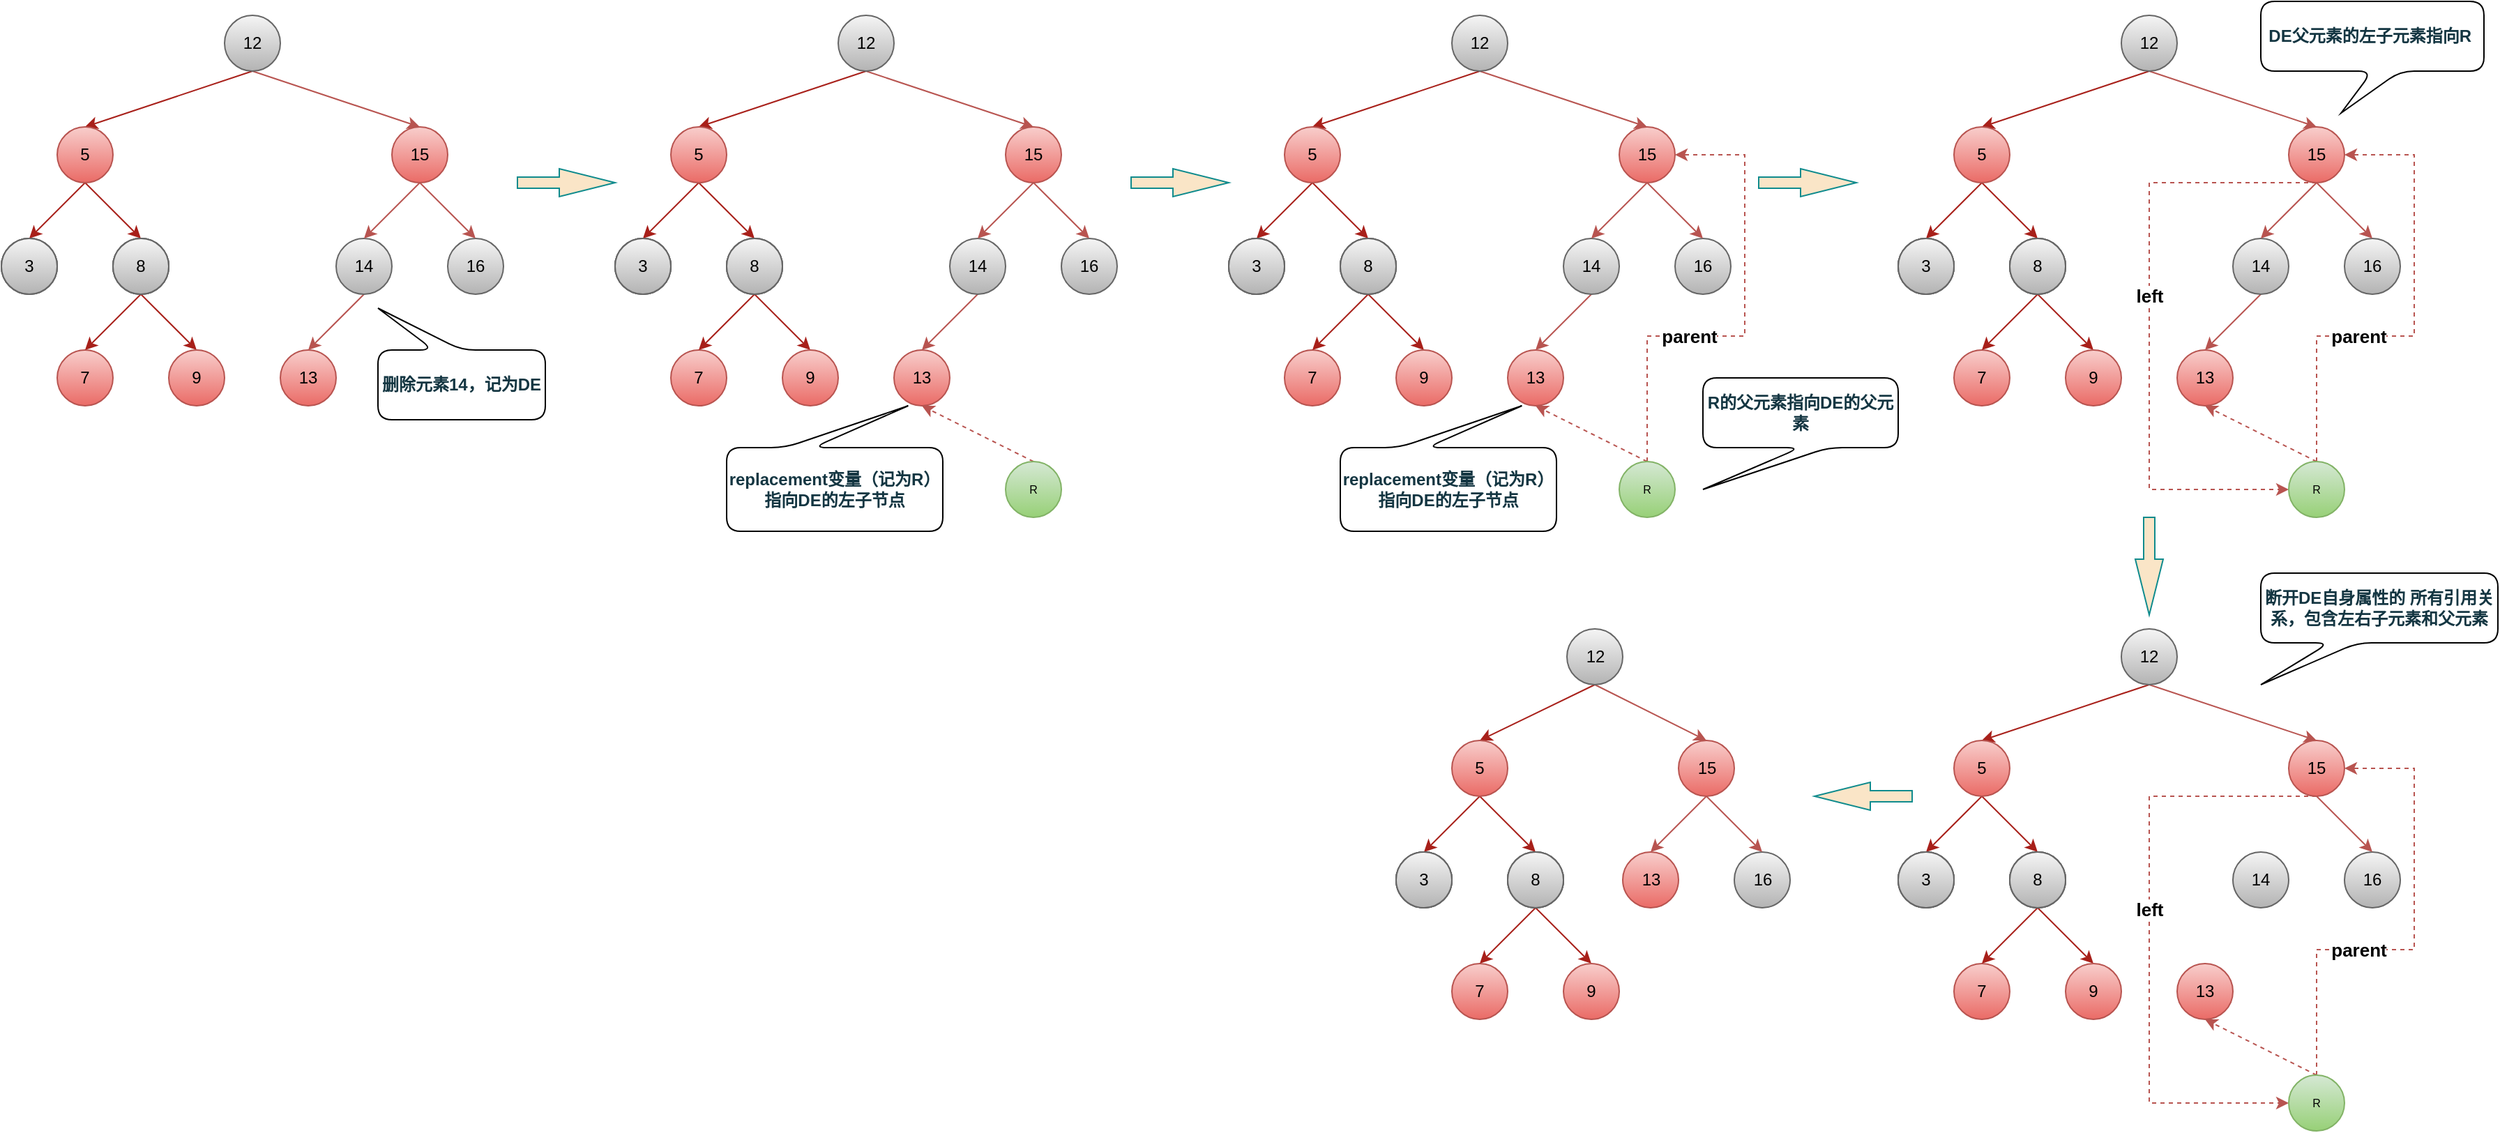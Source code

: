 <mxfile version="14.9.2" type="github">
  <diagram id="om7GCIjXOvIVFAaJFHCs" name="第 1 页">
    <mxGraphModel dx="409" dy="-937" grid="1" gridSize="10" guides="1" tooltips="1" connect="1" arrows="1" fold="1" page="0" pageScale="1" pageWidth="827" pageHeight="1169" math="0" shadow="0">
      <root>
        <mxCell id="0" />
        <mxCell id="1" parent="0" />
        <mxCell id="T1pnPK0idN3J2CBUCr8N-53" value="" style="html=1;shadow=0;dashed=0;align=center;verticalAlign=middle;shape=mxgraph.arrows2.arrow;dy=0.6;dx=40;notch=0;rounded=1;glass=0;sketch=0;fontColor=#143642;strokeColor=#0F8B8D;fillColor=#FAE5C7;" parent="1" vertex="1">
          <mxGeometry x="1450" y="1990" width="70" height="20" as="geometry" />
        </mxCell>
        <mxCell id="T1pnPK0idN3J2CBUCr8N-194" value="7" style="ellipse;whiteSpace=wrap;html=1;aspect=fixed;fillColor=#f8cecc;strokeColor=#b85450;gradientColor=#ea6b66;" parent="1" vertex="1">
          <mxGeometry x="1120" y="2120" width="40" height="40" as="geometry" />
        </mxCell>
        <mxCell id="T1pnPK0idN3J2CBUCr8N-195" value="3" style="ellipse;whiteSpace=wrap;html=1;aspect=fixed;fillColor=#f5f5f5;strokeColor=#666666;gradientColor=#b3b3b3;" parent="1" vertex="1">
          <mxGeometry x="1080" y="2040" width="40" height="40" as="geometry" />
        </mxCell>
        <mxCell id="T1pnPK0idN3J2CBUCr8N-196" value="8" style="ellipse;whiteSpace=wrap;html=1;aspect=fixed;fillColor=#f5f5f5;strokeColor=#666666;gradientColor=#b3b3b3;" parent="1" vertex="1">
          <mxGeometry x="1160" y="2040" width="40" height="40" as="geometry" />
        </mxCell>
        <mxCell id="T1pnPK0idN3J2CBUCr8N-197" style="edgeStyle=none;rounded=1;sketch=0;orthogonalLoop=1;jettySize=auto;html=1;exitX=0.5;exitY=1;exitDx=0;exitDy=0;entryX=0.5;entryY=0;entryDx=0;entryDy=0;fontColor=#143642;strokeColor=#A8201A;fillColor=#FAE5C7;" parent="1" target="T1pnPK0idN3J2CBUCr8N-195" edge="1">
          <mxGeometry x="1040" y="1880" as="geometry">
            <mxPoint x="1140" y="2000" as="sourcePoint" />
          </mxGeometry>
        </mxCell>
        <mxCell id="T1pnPK0idN3J2CBUCr8N-198" style="edgeStyle=none;rounded=1;sketch=0;orthogonalLoop=1;jettySize=auto;html=1;exitX=0.5;exitY=1;exitDx=0;exitDy=0;entryX=0.5;entryY=0;entryDx=0;entryDy=0;fontColor=#143642;strokeColor=#A8201A;fillColor=#FAE5C7;" parent="1" target="T1pnPK0idN3J2CBUCr8N-196" edge="1">
          <mxGeometry x="1040" y="1880" as="geometry">
            <mxPoint x="1140" y="2000" as="sourcePoint" />
          </mxGeometry>
        </mxCell>
        <mxCell id="T1pnPK0idN3J2CBUCr8N-199" style="rounded=1;sketch=0;orthogonalLoop=1;jettySize=auto;html=1;exitX=0.5;exitY=1;exitDx=0;exitDy=0;entryX=0.5;entryY=0;entryDx=0;entryDy=0;fontColor=#143642;strokeColor=#A8201A;fillColor=#FAE5C7;" parent="1" source="T1pnPK0idN3J2CBUCr8N-204" target="T1pnPK0idN3J2CBUCr8N-214" edge="1">
          <mxGeometry x="1200" y="1880" as="geometry">
            <mxPoint x="1380" y="1920" as="sourcePoint" />
            <mxPoint x="1180" y="1960" as="targetPoint" />
          </mxGeometry>
        </mxCell>
        <mxCell id="T1pnPK0idN3J2CBUCr8N-200" value="16" style="ellipse;whiteSpace=wrap;html=1;aspect=fixed;fillColor=#f5f5f5;strokeColor=#666666;gradientColor=#b3b3b3;" parent="1" vertex="1">
          <mxGeometry x="1400" y="2040" width="40" height="40" as="geometry" />
        </mxCell>
        <mxCell id="T1pnPK0idN3J2CBUCr8N-201" value="3" style="ellipse;whiteSpace=wrap;html=1;aspect=fixed;fillColor=#f5f5f5;strokeColor=#666666;gradientColor=#b3b3b3;" parent="1" vertex="1">
          <mxGeometry x="1080" y="2040" width="40" height="40" as="geometry" />
        </mxCell>
        <mxCell id="T1pnPK0idN3J2CBUCr8N-202" value="8" style="ellipse;whiteSpace=wrap;html=1;aspect=fixed;fillColor=#f5f5f5;strokeColor=#666666;gradientColor=#b3b3b3;" parent="1" vertex="1">
          <mxGeometry x="1160" y="2040" width="40" height="40" as="geometry" />
        </mxCell>
        <mxCell id="T1pnPK0idN3J2CBUCr8N-203" style="edgeStyle=none;rounded=0;orthogonalLoop=1;jettySize=auto;html=1;exitX=0.5;exitY=1;exitDx=0;exitDy=0;entryX=0.5;entryY=0;entryDx=0;entryDy=0;gradientColor=#ea6b66;fillColor=#f8cecc;strokeColor=#b85450;" parent="1" source="T1pnPK0idN3J2CBUCr8N-204" target="T1pnPK0idN3J2CBUCr8N-213" edge="1">
          <mxGeometry relative="1" as="geometry" />
        </mxCell>
        <mxCell id="T1pnPK0idN3J2CBUCr8N-204" value="12" style="ellipse;whiteSpace=wrap;html=1;aspect=fixed;fillColor=#f5f5f5;strokeColor=#666666;gradientColor=#b3b3b3;" parent="1" vertex="1">
          <mxGeometry x="1240" y="1880" width="40" height="40" as="geometry" />
        </mxCell>
        <mxCell id="T1pnPK0idN3J2CBUCr8N-205" value="3" style="ellipse;whiteSpace=wrap;html=1;aspect=fixed;fillColor=#f5f5f5;strokeColor=#666666;gradientColor=#b3b3b3;" parent="1" vertex="1">
          <mxGeometry x="1080" y="2040" width="40" height="40" as="geometry" />
        </mxCell>
        <mxCell id="T1pnPK0idN3J2CBUCr8N-206" style="edgeStyle=none;rounded=0;orthogonalLoop=1;jettySize=auto;html=1;exitX=0.5;exitY=1;exitDx=0;exitDy=0;entryX=0.5;entryY=0;entryDx=0;entryDy=0;strokeColor=#A8201A;" parent="1" source="T1pnPK0idN3J2CBUCr8N-208" target="T1pnPK0idN3J2CBUCr8N-194" edge="1">
          <mxGeometry relative="1" as="geometry" />
        </mxCell>
        <mxCell id="T1pnPK0idN3J2CBUCr8N-207" style="edgeStyle=none;rounded=0;orthogonalLoop=1;jettySize=auto;html=1;exitX=0.5;exitY=1;exitDx=0;exitDy=0;entryX=0.5;entryY=0;entryDx=0;entryDy=0;strokeColor=#A8201A;" parent="1" source="T1pnPK0idN3J2CBUCr8N-208" target="T1pnPK0idN3J2CBUCr8N-209" edge="1">
          <mxGeometry relative="1" as="geometry" />
        </mxCell>
        <mxCell id="T1pnPK0idN3J2CBUCr8N-208" value="8" style="ellipse;whiteSpace=wrap;html=1;aspect=fixed;fillColor=#f5f5f5;strokeColor=#666666;gradientColor=#b3b3b3;" parent="1" vertex="1">
          <mxGeometry x="1160" y="2040" width="40" height="40" as="geometry" />
        </mxCell>
        <mxCell id="T1pnPK0idN3J2CBUCr8N-209" value="9" style="ellipse;whiteSpace=wrap;html=1;aspect=fixed;fillColor=#f8cecc;strokeColor=#b85450;gradientColor=#ea6b66;" parent="1" vertex="1">
          <mxGeometry x="1200" y="2120" width="40" height="40" as="geometry" />
        </mxCell>
        <mxCell id="WfEpro9q8Xd2pJnQMilD-3" style="rounded=0;orthogonalLoop=1;jettySize=auto;html=1;exitX=0.5;exitY=1;exitDx=0;exitDy=0;entryX=0.5;entryY=0;entryDx=0;entryDy=0;gradientColor=#ea6b66;fillColor=#f8cecc;strokeColor=#b85450;" edge="1" parent="1" source="T1pnPK0idN3J2CBUCr8N-210" target="WfEpro9q8Xd2pJnQMilD-1">
          <mxGeometry relative="1" as="geometry" />
        </mxCell>
        <mxCell id="T1pnPK0idN3J2CBUCr8N-210" value="14" style="ellipse;whiteSpace=wrap;html=1;aspect=fixed;fillColor=#f5f5f5;strokeColor=#666666;gradientColor=#b3b3b3;" parent="1" vertex="1">
          <mxGeometry x="1320" y="2040" width="40" height="40" as="geometry" />
        </mxCell>
        <mxCell id="T1pnPK0idN3J2CBUCr8N-211" style="edgeStyle=none;rounded=0;orthogonalLoop=1;jettySize=auto;html=1;exitX=0.5;exitY=1;exitDx=0;exitDy=0;entryX=0.5;entryY=0;entryDx=0;entryDy=0;gradientColor=#ea6b66;fillColor=#f8cecc;strokeColor=#b85450;" parent="1" source="T1pnPK0idN3J2CBUCr8N-213" target="T1pnPK0idN3J2CBUCr8N-200" edge="1">
          <mxGeometry relative="1" as="geometry" />
        </mxCell>
        <mxCell id="T1pnPK0idN3J2CBUCr8N-212" style="rounded=0;orthogonalLoop=1;jettySize=auto;html=1;exitX=0.5;exitY=1;exitDx=0;exitDy=0;fontSize=13;entryX=0.5;entryY=0;entryDx=0;entryDy=0;gradientColor=#ea6b66;fillColor=#f8cecc;strokeColor=#b85450;" parent="1" source="T1pnPK0idN3J2CBUCr8N-213" target="T1pnPK0idN3J2CBUCr8N-210" edge="1">
          <mxGeometry relative="1" as="geometry" />
        </mxCell>
        <mxCell id="T1pnPK0idN3J2CBUCr8N-213" value="15" style="ellipse;whiteSpace=wrap;html=1;aspect=fixed;fillColor=#f8cecc;strokeColor=#b85450;gradientColor=#ea6b66;" parent="1" vertex="1">
          <mxGeometry x="1360" y="1960" width="40" height="40" as="geometry" />
        </mxCell>
        <mxCell id="T1pnPK0idN3J2CBUCr8N-214" value="5" style="ellipse;whiteSpace=wrap;html=1;aspect=fixed;fillColor=#f8cecc;strokeColor=#b85450;gradientColor=#ea6b66;" parent="1" vertex="1">
          <mxGeometry x="1120" y="1960" width="40" height="40" as="geometry" />
        </mxCell>
        <mxCell id="T1pnPK0idN3J2CBUCr8N-215" value="3" style="ellipse;whiteSpace=wrap;html=1;aspect=fixed;fillColor=#f5f5f5;strokeColor=#666666;gradientColor=#b3b3b3;" parent="1" vertex="1">
          <mxGeometry x="1080" y="2040" width="40" height="40" as="geometry" />
        </mxCell>
        <mxCell id="T1pnPK0idN3J2CBUCr8N-216" value="8" style="ellipse;whiteSpace=wrap;html=1;aspect=fixed;fillColor=#f5f5f5;strokeColor=#666666;gradientColor=#b3b3b3;" parent="1" vertex="1">
          <mxGeometry x="1160" y="2040" width="40" height="40" as="geometry" />
        </mxCell>
        <mxCell id="WfEpro9q8Xd2pJnQMilD-1" value="13" style="ellipse;whiteSpace=wrap;html=1;aspect=fixed;fillColor=#f8cecc;strokeColor=#b85450;gradientColor=#ea6b66;" vertex="1" parent="1">
          <mxGeometry x="1280" y="2120" width="40" height="40" as="geometry" />
        </mxCell>
        <mxCell id="WfEpro9q8Xd2pJnQMilD-4" value="&lt;font color=&quot;#143642&quot;&gt;&lt;b&gt;删除元素14，记为DE&lt;/b&gt;&lt;/font&gt;" style="shape=callout;whiteSpace=wrap;html=1;perimeter=calloutPerimeter;rounded=1;position2=1;direction=west;" vertex="1" parent="1">
          <mxGeometry x="1350" y="2090" width="120" height="80" as="geometry" />
        </mxCell>
        <mxCell id="WfEpro9q8Xd2pJnQMilD-5" value="" style="html=1;shadow=0;dashed=0;align=center;verticalAlign=middle;shape=mxgraph.arrows2.arrow;dy=0.6;dx=40;notch=0;rounded=1;glass=0;sketch=0;fontColor=#143642;strokeColor=#0F8B8D;fillColor=#FAE5C7;" vertex="1" parent="1">
          <mxGeometry x="1890" y="1990" width="70" height="20" as="geometry" />
        </mxCell>
        <mxCell id="WfEpro9q8Xd2pJnQMilD-6" value="7" style="ellipse;whiteSpace=wrap;html=1;aspect=fixed;fillColor=#f8cecc;strokeColor=#b85450;gradientColor=#ea6b66;" vertex="1" parent="1">
          <mxGeometry x="1560" y="2120" width="40" height="40" as="geometry" />
        </mxCell>
        <mxCell id="WfEpro9q8Xd2pJnQMilD-7" value="3" style="ellipse;whiteSpace=wrap;html=1;aspect=fixed;fillColor=#f5f5f5;strokeColor=#666666;gradientColor=#b3b3b3;" vertex="1" parent="1">
          <mxGeometry x="1520" y="2040" width="40" height="40" as="geometry" />
        </mxCell>
        <mxCell id="WfEpro9q8Xd2pJnQMilD-8" value="8" style="ellipse;whiteSpace=wrap;html=1;aspect=fixed;fillColor=#f5f5f5;strokeColor=#666666;gradientColor=#b3b3b3;" vertex="1" parent="1">
          <mxGeometry x="1600" y="2040" width="40" height="40" as="geometry" />
        </mxCell>
        <mxCell id="WfEpro9q8Xd2pJnQMilD-9" style="edgeStyle=none;rounded=1;sketch=0;orthogonalLoop=1;jettySize=auto;html=1;exitX=0.5;exitY=1;exitDx=0;exitDy=0;entryX=0.5;entryY=0;entryDx=0;entryDy=0;fontColor=#143642;strokeColor=#A8201A;fillColor=#FAE5C7;" edge="1" parent="1" target="WfEpro9q8Xd2pJnQMilD-7">
          <mxGeometry x="1480" y="1880" as="geometry">
            <mxPoint x="1580" y="2000" as="sourcePoint" />
          </mxGeometry>
        </mxCell>
        <mxCell id="WfEpro9q8Xd2pJnQMilD-10" style="edgeStyle=none;rounded=1;sketch=0;orthogonalLoop=1;jettySize=auto;html=1;exitX=0.5;exitY=1;exitDx=0;exitDy=0;entryX=0.5;entryY=0;entryDx=0;entryDy=0;fontColor=#143642;strokeColor=#A8201A;fillColor=#FAE5C7;" edge="1" parent="1" target="WfEpro9q8Xd2pJnQMilD-8">
          <mxGeometry x="1480" y="1880" as="geometry">
            <mxPoint x="1580" y="2000" as="sourcePoint" />
          </mxGeometry>
        </mxCell>
        <mxCell id="WfEpro9q8Xd2pJnQMilD-11" style="rounded=1;sketch=0;orthogonalLoop=1;jettySize=auto;html=1;exitX=0.5;exitY=1;exitDx=0;exitDy=0;entryX=0.5;entryY=0;entryDx=0;entryDy=0;fontColor=#143642;strokeColor=#A8201A;fillColor=#FAE5C7;" edge="1" parent="1" source="WfEpro9q8Xd2pJnQMilD-16" target="WfEpro9q8Xd2pJnQMilD-27">
          <mxGeometry x="1640" y="1880" as="geometry">
            <mxPoint x="1820" y="1920" as="sourcePoint" />
            <mxPoint x="1620" y="1960" as="targetPoint" />
          </mxGeometry>
        </mxCell>
        <mxCell id="WfEpro9q8Xd2pJnQMilD-12" value="16" style="ellipse;whiteSpace=wrap;html=1;aspect=fixed;fillColor=#f5f5f5;strokeColor=#666666;gradientColor=#b3b3b3;" vertex="1" parent="1">
          <mxGeometry x="1840" y="2040" width="40" height="40" as="geometry" />
        </mxCell>
        <mxCell id="WfEpro9q8Xd2pJnQMilD-13" value="3" style="ellipse;whiteSpace=wrap;html=1;aspect=fixed;fillColor=#f5f5f5;strokeColor=#666666;gradientColor=#b3b3b3;" vertex="1" parent="1">
          <mxGeometry x="1520" y="2040" width="40" height="40" as="geometry" />
        </mxCell>
        <mxCell id="WfEpro9q8Xd2pJnQMilD-14" value="8" style="ellipse;whiteSpace=wrap;html=1;aspect=fixed;fillColor=#f5f5f5;strokeColor=#666666;gradientColor=#b3b3b3;" vertex="1" parent="1">
          <mxGeometry x="1600" y="2040" width="40" height="40" as="geometry" />
        </mxCell>
        <mxCell id="WfEpro9q8Xd2pJnQMilD-15" style="edgeStyle=none;rounded=0;orthogonalLoop=1;jettySize=auto;html=1;exitX=0.5;exitY=1;exitDx=0;exitDy=0;entryX=0.5;entryY=0;entryDx=0;entryDy=0;gradientColor=#ea6b66;fillColor=#f8cecc;strokeColor=#b85450;" edge="1" parent="1" source="WfEpro9q8Xd2pJnQMilD-16" target="WfEpro9q8Xd2pJnQMilD-26">
          <mxGeometry relative="1" as="geometry" />
        </mxCell>
        <mxCell id="WfEpro9q8Xd2pJnQMilD-16" value="12" style="ellipse;whiteSpace=wrap;html=1;aspect=fixed;fillColor=#f5f5f5;strokeColor=#666666;gradientColor=#b3b3b3;" vertex="1" parent="1">
          <mxGeometry x="1680" y="1880" width="40" height="40" as="geometry" />
        </mxCell>
        <mxCell id="WfEpro9q8Xd2pJnQMilD-17" value="3" style="ellipse;whiteSpace=wrap;html=1;aspect=fixed;fillColor=#f5f5f5;strokeColor=#666666;gradientColor=#b3b3b3;" vertex="1" parent="1">
          <mxGeometry x="1520" y="2040" width="40" height="40" as="geometry" />
        </mxCell>
        <mxCell id="WfEpro9q8Xd2pJnQMilD-18" style="edgeStyle=none;rounded=0;orthogonalLoop=1;jettySize=auto;html=1;exitX=0.5;exitY=1;exitDx=0;exitDy=0;entryX=0.5;entryY=0;entryDx=0;entryDy=0;strokeColor=#A8201A;" edge="1" parent="1" source="WfEpro9q8Xd2pJnQMilD-20" target="WfEpro9q8Xd2pJnQMilD-6">
          <mxGeometry relative="1" as="geometry" />
        </mxCell>
        <mxCell id="WfEpro9q8Xd2pJnQMilD-19" style="edgeStyle=none;rounded=0;orthogonalLoop=1;jettySize=auto;html=1;exitX=0.5;exitY=1;exitDx=0;exitDy=0;entryX=0.5;entryY=0;entryDx=0;entryDy=0;strokeColor=#A8201A;" edge="1" parent="1" source="WfEpro9q8Xd2pJnQMilD-20" target="WfEpro9q8Xd2pJnQMilD-21">
          <mxGeometry relative="1" as="geometry" />
        </mxCell>
        <mxCell id="WfEpro9q8Xd2pJnQMilD-20" value="8" style="ellipse;whiteSpace=wrap;html=1;aspect=fixed;fillColor=#f5f5f5;strokeColor=#666666;gradientColor=#b3b3b3;" vertex="1" parent="1">
          <mxGeometry x="1600" y="2040" width="40" height="40" as="geometry" />
        </mxCell>
        <mxCell id="WfEpro9q8Xd2pJnQMilD-21" value="9" style="ellipse;whiteSpace=wrap;html=1;aspect=fixed;fillColor=#f8cecc;strokeColor=#b85450;gradientColor=#ea6b66;" vertex="1" parent="1">
          <mxGeometry x="1640" y="2120" width="40" height="40" as="geometry" />
        </mxCell>
        <mxCell id="WfEpro9q8Xd2pJnQMilD-22" style="rounded=0;orthogonalLoop=1;jettySize=auto;html=1;exitX=0.5;exitY=1;exitDx=0;exitDy=0;entryX=0.5;entryY=0;entryDx=0;entryDy=0;gradientColor=#ea6b66;fillColor=#f8cecc;strokeColor=#b85450;" edge="1" parent="1" source="WfEpro9q8Xd2pJnQMilD-23" target="WfEpro9q8Xd2pJnQMilD-30">
          <mxGeometry relative="1" as="geometry" />
        </mxCell>
        <mxCell id="WfEpro9q8Xd2pJnQMilD-23" value="14" style="ellipse;whiteSpace=wrap;html=1;aspect=fixed;fillColor=#f5f5f5;strokeColor=#666666;gradientColor=#b3b3b3;" vertex="1" parent="1">
          <mxGeometry x="1760" y="2040" width="40" height="40" as="geometry" />
        </mxCell>
        <mxCell id="WfEpro9q8Xd2pJnQMilD-24" style="edgeStyle=none;rounded=0;orthogonalLoop=1;jettySize=auto;html=1;exitX=0.5;exitY=1;exitDx=0;exitDy=0;entryX=0.5;entryY=0;entryDx=0;entryDy=0;gradientColor=#ea6b66;fillColor=#f8cecc;strokeColor=#b85450;" edge="1" parent="1" source="WfEpro9q8Xd2pJnQMilD-26" target="WfEpro9q8Xd2pJnQMilD-12">
          <mxGeometry relative="1" as="geometry" />
        </mxCell>
        <mxCell id="WfEpro9q8Xd2pJnQMilD-25" style="rounded=0;orthogonalLoop=1;jettySize=auto;html=1;exitX=0.5;exitY=1;exitDx=0;exitDy=0;fontSize=13;entryX=0.5;entryY=0;entryDx=0;entryDy=0;gradientColor=#ea6b66;fillColor=#f8cecc;strokeColor=#b85450;" edge="1" parent="1" source="WfEpro9q8Xd2pJnQMilD-26" target="WfEpro9q8Xd2pJnQMilD-23">
          <mxGeometry relative="1" as="geometry" />
        </mxCell>
        <mxCell id="WfEpro9q8Xd2pJnQMilD-26" value="15" style="ellipse;whiteSpace=wrap;html=1;aspect=fixed;fillColor=#f8cecc;strokeColor=#b85450;gradientColor=#ea6b66;" vertex="1" parent="1">
          <mxGeometry x="1800" y="1960" width="40" height="40" as="geometry" />
        </mxCell>
        <mxCell id="WfEpro9q8Xd2pJnQMilD-27" value="5" style="ellipse;whiteSpace=wrap;html=1;aspect=fixed;fillColor=#f8cecc;strokeColor=#b85450;gradientColor=#ea6b66;" vertex="1" parent="1">
          <mxGeometry x="1560" y="1960" width="40" height="40" as="geometry" />
        </mxCell>
        <mxCell id="WfEpro9q8Xd2pJnQMilD-28" value="3" style="ellipse;whiteSpace=wrap;html=1;aspect=fixed;fillColor=#f5f5f5;strokeColor=#666666;gradientColor=#b3b3b3;" vertex="1" parent="1">
          <mxGeometry x="1520" y="2040" width="40" height="40" as="geometry" />
        </mxCell>
        <mxCell id="WfEpro9q8Xd2pJnQMilD-29" value="8" style="ellipse;whiteSpace=wrap;html=1;aspect=fixed;fillColor=#f5f5f5;strokeColor=#666666;gradientColor=#b3b3b3;" vertex="1" parent="1">
          <mxGeometry x="1600" y="2040" width="40" height="40" as="geometry" />
        </mxCell>
        <mxCell id="WfEpro9q8Xd2pJnQMilD-30" value="13" style="ellipse;whiteSpace=wrap;html=1;aspect=fixed;fillColor=#f8cecc;strokeColor=#b85450;gradientColor=#ea6b66;" vertex="1" parent="1">
          <mxGeometry x="1720" y="2120" width="40" height="40" as="geometry" />
        </mxCell>
        <mxCell id="WfEpro9q8Xd2pJnQMilD-32" value="&lt;font color=&quot;#143642&quot;&gt;&lt;b&gt;replacement变量（记为R）指向DE的左子节点&lt;/b&gt;&lt;/font&gt;" style="shape=callout;whiteSpace=wrap;html=1;perimeter=calloutPerimeter;rounded=1;position2=0.16;direction=west;size=30;position=0.6;" vertex="1" parent="1">
          <mxGeometry x="1600" y="2160" width="155" height="90" as="geometry" />
        </mxCell>
        <mxCell id="WfEpro9q8Xd2pJnQMilD-35" style="edgeStyle=none;rounded=0;orthogonalLoop=1;jettySize=auto;html=1;exitX=0.5;exitY=0;exitDx=0;exitDy=0;entryX=0.5;entryY=1;entryDx=0;entryDy=0;gradientColor=#ea6b66;fillColor=#f8cecc;strokeColor=#b85450;dashed=1;" edge="1" parent="1" source="WfEpro9q8Xd2pJnQMilD-33" target="WfEpro9q8Xd2pJnQMilD-30">
          <mxGeometry relative="1" as="geometry" />
        </mxCell>
        <mxCell id="WfEpro9q8Xd2pJnQMilD-33" value="R" style="ellipse;whiteSpace=wrap;html=1;aspect=fixed;fillColor=#d5e8d4;strokeColor=#82b366;fontSize=8;gradientColor=#97d077;" vertex="1" parent="1">
          <mxGeometry x="1800" y="2200" width="40" height="40" as="geometry" />
        </mxCell>
        <mxCell id="WfEpro9q8Xd2pJnQMilD-36" value="" style="html=1;shadow=0;dashed=0;align=center;verticalAlign=middle;shape=mxgraph.arrows2.arrow;dy=0.6;dx=40;notch=0;rounded=1;glass=0;sketch=0;fontColor=#143642;strokeColor=#0F8B8D;fillColor=#FAE5C7;" vertex="1" parent="1">
          <mxGeometry x="2340" y="1990" width="70" height="20" as="geometry" />
        </mxCell>
        <mxCell id="WfEpro9q8Xd2pJnQMilD-37" value="7" style="ellipse;whiteSpace=wrap;html=1;aspect=fixed;fillColor=#f8cecc;strokeColor=#b85450;gradientColor=#ea6b66;" vertex="1" parent="1">
          <mxGeometry x="2000" y="2120" width="40" height="40" as="geometry" />
        </mxCell>
        <mxCell id="WfEpro9q8Xd2pJnQMilD-38" value="3" style="ellipse;whiteSpace=wrap;html=1;aspect=fixed;fillColor=#f5f5f5;strokeColor=#666666;gradientColor=#b3b3b3;" vertex="1" parent="1">
          <mxGeometry x="1960" y="2040" width="40" height="40" as="geometry" />
        </mxCell>
        <mxCell id="WfEpro9q8Xd2pJnQMilD-39" value="8" style="ellipse;whiteSpace=wrap;html=1;aspect=fixed;fillColor=#f5f5f5;strokeColor=#666666;gradientColor=#b3b3b3;" vertex="1" parent="1">
          <mxGeometry x="2040" y="2040" width="40" height="40" as="geometry" />
        </mxCell>
        <mxCell id="WfEpro9q8Xd2pJnQMilD-40" style="edgeStyle=none;rounded=1;sketch=0;orthogonalLoop=1;jettySize=auto;html=1;exitX=0.5;exitY=1;exitDx=0;exitDy=0;entryX=0.5;entryY=0;entryDx=0;entryDy=0;fontColor=#143642;strokeColor=#A8201A;fillColor=#FAE5C7;" edge="1" parent="1" target="WfEpro9q8Xd2pJnQMilD-38">
          <mxGeometry x="1920" y="1880" as="geometry">
            <mxPoint x="2020" y="2000" as="sourcePoint" />
          </mxGeometry>
        </mxCell>
        <mxCell id="WfEpro9q8Xd2pJnQMilD-41" style="edgeStyle=none;rounded=1;sketch=0;orthogonalLoop=1;jettySize=auto;html=1;exitX=0.5;exitY=1;exitDx=0;exitDy=0;entryX=0.5;entryY=0;entryDx=0;entryDy=0;fontColor=#143642;strokeColor=#A8201A;fillColor=#FAE5C7;" edge="1" parent="1" target="WfEpro9q8Xd2pJnQMilD-39">
          <mxGeometry x="1920" y="1880" as="geometry">
            <mxPoint x="2020" y="2000" as="sourcePoint" />
          </mxGeometry>
        </mxCell>
        <mxCell id="WfEpro9q8Xd2pJnQMilD-42" style="rounded=1;sketch=0;orthogonalLoop=1;jettySize=auto;html=1;exitX=0.5;exitY=1;exitDx=0;exitDy=0;entryX=0.5;entryY=0;entryDx=0;entryDy=0;fontColor=#143642;strokeColor=#A8201A;fillColor=#FAE5C7;" edge="1" parent="1" source="WfEpro9q8Xd2pJnQMilD-47" target="WfEpro9q8Xd2pJnQMilD-58">
          <mxGeometry x="2080" y="1880" as="geometry">
            <mxPoint x="2260" y="1920" as="sourcePoint" />
            <mxPoint x="2060" y="1960" as="targetPoint" />
          </mxGeometry>
        </mxCell>
        <mxCell id="WfEpro9q8Xd2pJnQMilD-43" value="16" style="ellipse;whiteSpace=wrap;html=1;aspect=fixed;fillColor=#f5f5f5;strokeColor=#666666;gradientColor=#b3b3b3;" vertex="1" parent="1">
          <mxGeometry x="2280" y="2040" width="40" height="40" as="geometry" />
        </mxCell>
        <mxCell id="WfEpro9q8Xd2pJnQMilD-44" value="3" style="ellipse;whiteSpace=wrap;html=1;aspect=fixed;fillColor=#f5f5f5;strokeColor=#666666;gradientColor=#b3b3b3;" vertex="1" parent="1">
          <mxGeometry x="1960" y="2040" width="40" height="40" as="geometry" />
        </mxCell>
        <mxCell id="WfEpro9q8Xd2pJnQMilD-45" value="8" style="ellipse;whiteSpace=wrap;html=1;aspect=fixed;fillColor=#f5f5f5;strokeColor=#666666;gradientColor=#b3b3b3;" vertex="1" parent="1">
          <mxGeometry x="2040" y="2040" width="40" height="40" as="geometry" />
        </mxCell>
        <mxCell id="WfEpro9q8Xd2pJnQMilD-46" style="edgeStyle=none;rounded=0;orthogonalLoop=1;jettySize=auto;html=1;exitX=0.5;exitY=1;exitDx=0;exitDy=0;entryX=0.5;entryY=0;entryDx=0;entryDy=0;gradientColor=#ea6b66;fillColor=#f8cecc;strokeColor=#b85450;" edge="1" parent="1" source="WfEpro9q8Xd2pJnQMilD-47" target="WfEpro9q8Xd2pJnQMilD-57">
          <mxGeometry relative="1" as="geometry" />
        </mxCell>
        <mxCell id="WfEpro9q8Xd2pJnQMilD-47" value="12" style="ellipse;whiteSpace=wrap;html=1;aspect=fixed;fillColor=#f5f5f5;strokeColor=#666666;gradientColor=#b3b3b3;" vertex="1" parent="1">
          <mxGeometry x="2120" y="1880" width="40" height="40" as="geometry" />
        </mxCell>
        <mxCell id="WfEpro9q8Xd2pJnQMilD-48" value="3" style="ellipse;whiteSpace=wrap;html=1;aspect=fixed;fillColor=#f5f5f5;strokeColor=#666666;gradientColor=#b3b3b3;" vertex="1" parent="1">
          <mxGeometry x="1960" y="2040" width="40" height="40" as="geometry" />
        </mxCell>
        <mxCell id="WfEpro9q8Xd2pJnQMilD-49" style="edgeStyle=none;rounded=0;orthogonalLoop=1;jettySize=auto;html=1;exitX=0.5;exitY=1;exitDx=0;exitDy=0;entryX=0.5;entryY=0;entryDx=0;entryDy=0;strokeColor=#A8201A;" edge="1" parent="1" source="WfEpro9q8Xd2pJnQMilD-51" target="WfEpro9q8Xd2pJnQMilD-37">
          <mxGeometry relative="1" as="geometry" />
        </mxCell>
        <mxCell id="WfEpro9q8Xd2pJnQMilD-50" style="edgeStyle=none;rounded=0;orthogonalLoop=1;jettySize=auto;html=1;exitX=0.5;exitY=1;exitDx=0;exitDy=0;entryX=0.5;entryY=0;entryDx=0;entryDy=0;strokeColor=#A8201A;" edge="1" parent="1" source="WfEpro9q8Xd2pJnQMilD-51" target="WfEpro9q8Xd2pJnQMilD-52">
          <mxGeometry relative="1" as="geometry" />
        </mxCell>
        <mxCell id="WfEpro9q8Xd2pJnQMilD-51" value="8" style="ellipse;whiteSpace=wrap;html=1;aspect=fixed;fillColor=#f5f5f5;strokeColor=#666666;gradientColor=#b3b3b3;" vertex="1" parent="1">
          <mxGeometry x="2040" y="2040" width="40" height="40" as="geometry" />
        </mxCell>
        <mxCell id="WfEpro9q8Xd2pJnQMilD-52" value="9" style="ellipse;whiteSpace=wrap;html=1;aspect=fixed;fillColor=#f8cecc;strokeColor=#b85450;gradientColor=#ea6b66;" vertex="1" parent="1">
          <mxGeometry x="2080" y="2120" width="40" height="40" as="geometry" />
        </mxCell>
        <mxCell id="WfEpro9q8Xd2pJnQMilD-53" style="rounded=0;orthogonalLoop=1;jettySize=auto;html=1;exitX=0.5;exitY=1;exitDx=0;exitDy=0;entryX=0.5;entryY=0;entryDx=0;entryDy=0;gradientColor=#ea6b66;fillColor=#f8cecc;strokeColor=#b85450;" edge="1" parent="1" source="WfEpro9q8Xd2pJnQMilD-54" target="WfEpro9q8Xd2pJnQMilD-61">
          <mxGeometry relative="1" as="geometry" />
        </mxCell>
        <mxCell id="WfEpro9q8Xd2pJnQMilD-54" value="14" style="ellipse;whiteSpace=wrap;html=1;aspect=fixed;fillColor=#f5f5f5;strokeColor=#666666;gradientColor=#b3b3b3;" vertex="1" parent="1">
          <mxGeometry x="2200" y="2040" width="40" height="40" as="geometry" />
        </mxCell>
        <mxCell id="WfEpro9q8Xd2pJnQMilD-55" style="edgeStyle=none;rounded=0;orthogonalLoop=1;jettySize=auto;html=1;exitX=0.5;exitY=1;exitDx=0;exitDy=0;entryX=0.5;entryY=0;entryDx=0;entryDy=0;gradientColor=#ea6b66;fillColor=#f8cecc;strokeColor=#b85450;" edge="1" parent="1" source="WfEpro9q8Xd2pJnQMilD-57" target="WfEpro9q8Xd2pJnQMilD-43">
          <mxGeometry relative="1" as="geometry" />
        </mxCell>
        <mxCell id="WfEpro9q8Xd2pJnQMilD-56" style="rounded=0;orthogonalLoop=1;jettySize=auto;html=1;exitX=0.5;exitY=1;exitDx=0;exitDy=0;fontSize=13;entryX=0.5;entryY=0;entryDx=0;entryDy=0;gradientColor=#ea6b66;fillColor=#f8cecc;strokeColor=#b85450;" edge="1" parent="1" source="WfEpro9q8Xd2pJnQMilD-57" target="WfEpro9q8Xd2pJnQMilD-54">
          <mxGeometry relative="1" as="geometry" />
        </mxCell>
        <mxCell id="WfEpro9q8Xd2pJnQMilD-57" value="15" style="ellipse;whiteSpace=wrap;html=1;aspect=fixed;fillColor=#f8cecc;strokeColor=#b85450;gradientColor=#ea6b66;" vertex="1" parent="1">
          <mxGeometry x="2240" y="1960" width="40" height="40" as="geometry" />
        </mxCell>
        <mxCell id="WfEpro9q8Xd2pJnQMilD-58" value="5" style="ellipse;whiteSpace=wrap;html=1;aspect=fixed;fillColor=#f8cecc;strokeColor=#b85450;gradientColor=#ea6b66;" vertex="1" parent="1">
          <mxGeometry x="2000" y="1960" width="40" height="40" as="geometry" />
        </mxCell>
        <mxCell id="WfEpro9q8Xd2pJnQMilD-59" value="3" style="ellipse;whiteSpace=wrap;html=1;aspect=fixed;fillColor=#f5f5f5;strokeColor=#666666;gradientColor=#b3b3b3;" vertex="1" parent="1">
          <mxGeometry x="1960" y="2040" width="40" height="40" as="geometry" />
        </mxCell>
        <mxCell id="WfEpro9q8Xd2pJnQMilD-60" value="8" style="ellipse;whiteSpace=wrap;html=1;aspect=fixed;fillColor=#f5f5f5;strokeColor=#666666;gradientColor=#b3b3b3;" vertex="1" parent="1">
          <mxGeometry x="2040" y="2040" width="40" height="40" as="geometry" />
        </mxCell>
        <mxCell id="WfEpro9q8Xd2pJnQMilD-61" value="13" style="ellipse;whiteSpace=wrap;html=1;aspect=fixed;fillColor=#f8cecc;strokeColor=#b85450;gradientColor=#ea6b66;" vertex="1" parent="1">
          <mxGeometry x="2160" y="2120" width="40" height="40" as="geometry" />
        </mxCell>
        <mxCell id="WfEpro9q8Xd2pJnQMilD-62" value="&lt;font color=&quot;#143642&quot;&gt;&lt;b&gt;replacement变量（记为R）指向DE的左子节点&lt;/b&gt;&lt;/font&gt;" style="shape=callout;whiteSpace=wrap;html=1;perimeter=calloutPerimeter;rounded=1;position2=0.16;direction=west;size=30;position=0.6;" vertex="1" parent="1">
          <mxGeometry x="2040" y="2160" width="155" height="90" as="geometry" />
        </mxCell>
        <mxCell id="WfEpro9q8Xd2pJnQMilD-63" style="edgeStyle=none;rounded=0;orthogonalLoop=1;jettySize=auto;html=1;exitX=0.5;exitY=0;exitDx=0;exitDy=0;entryX=0.5;entryY=1;entryDx=0;entryDy=0;gradientColor=#ea6b66;fillColor=#f8cecc;strokeColor=#b85450;dashed=1;" edge="1" parent="1" source="WfEpro9q8Xd2pJnQMilD-64" target="WfEpro9q8Xd2pJnQMilD-61">
          <mxGeometry relative="1" as="geometry" />
        </mxCell>
        <mxCell id="WfEpro9q8Xd2pJnQMilD-65" style="edgeStyle=orthogonalEdgeStyle;rounded=0;orthogonalLoop=1;jettySize=auto;html=1;exitX=0.5;exitY=0;exitDx=0;exitDy=0;entryX=1;entryY=0.5;entryDx=0;entryDy=0;dashed=1;gradientColor=#ea6b66;fillColor=#f8cecc;strokeColor=#b85450;" edge="1" parent="1" source="WfEpro9q8Xd2pJnQMilD-64" target="WfEpro9q8Xd2pJnQMilD-57">
          <mxGeometry relative="1" as="geometry">
            <Array as="points">
              <mxPoint x="2260" y="2110" />
              <mxPoint x="2330" y="2110" />
              <mxPoint x="2330" y="1980" />
            </Array>
          </mxGeometry>
        </mxCell>
        <mxCell id="WfEpro9q8Xd2pJnQMilD-66" value="&lt;font style=&quot;font-size: 13px&quot;&gt;parent&lt;/font&gt;" style="edgeLabel;html=1;align=center;verticalAlign=middle;resizable=0;points=[];fontStyle=1" vertex="1" connectable="0" parent="WfEpro9q8Xd2pJnQMilD-65">
          <mxGeometry x="-0.132" y="4" relative="1" as="geometry">
            <mxPoint x="-28" y="4" as="offset" />
          </mxGeometry>
        </mxCell>
        <mxCell id="WfEpro9q8Xd2pJnQMilD-64" value="R" style="ellipse;whiteSpace=wrap;html=1;aspect=fixed;fillColor=#d5e8d4;strokeColor=#82b366;fontSize=8;gradientColor=#97d077;" vertex="1" parent="1">
          <mxGeometry x="2240" y="2200" width="40" height="40" as="geometry" />
        </mxCell>
        <mxCell id="WfEpro9q8Xd2pJnQMilD-68" value="&lt;font color=&quot;#143642&quot;&gt;&lt;b&gt;R的父元素指向DE的父元素&lt;/b&gt;&lt;/font&gt;" style="shape=callout;whiteSpace=wrap;html=1;perimeter=calloutPerimeter;rounded=1;position2=0;direction=east;" vertex="1" parent="1">
          <mxGeometry x="2300" y="2140" width="140" height="80" as="geometry" />
        </mxCell>
        <mxCell id="WfEpro9q8Xd2pJnQMilD-70" value="7" style="ellipse;whiteSpace=wrap;html=1;aspect=fixed;fillColor=#f8cecc;strokeColor=#b85450;gradientColor=#ea6b66;" vertex="1" parent="1">
          <mxGeometry x="2480" y="2120" width="40" height="40" as="geometry" />
        </mxCell>
        <mxCell id="WfEpro9q8Xd2pJnQMilD-71" value="3" style="ellipse;whiteSpace=wrap;html=1;aspect=fixed;fillColor=#f5f5f5;strokeColor=#666666;gradientColor=#b3b3b3;" vertex="1" parent="1">
          <mxGeometry x="2440" y="2040" width="40" height="40" as="geometry" />
        </mxCell>
        <mxCell id="WfEpro9q8Xd2pJnQMilD-72" value="8" style="ellipse;whiteSpace=wrap;html=1;aspect=fixed;fillColor=#f5f5f5;strokeColor=#666666;gradientColor=#b3b3b3;" vertex="1" parent="1">
          <mxGeometry x="2520" y="2040" width="40" height="40" as="geometry" />
        </mxCell>
        <mxCell id="WfEpro9q8Xd2pJnQMilD-73" style="edgeStyle=none;rounded=1;sketch=0;orthogonalLoop=1;jettySize=auto;html=1;exitX=0.5;exitY=1;exitDx=0;exitDy=0;entryX=0.5;entryY=0;entryDx=0;entryDy=0;fontColor=#143642;strokeColor=#A8201A;fillColor=#FAE5C7;" edge="1" parent="1" target="WfEpro9q8Xd2pJnQMilD-71">
          <mxGeometry x="2400" y="1880" as="geometry">
            <mxPoint x="2500" y="2000" as="sourcePoint" />
          </mxGeometry>
        </mxCell>
        <mxCell id="WfEpro9q8Xd2pJnQMilD-74" style="edgeStyle=none;rounded=1;sketch=0;orthogonalLoop=1;jettySize=auto;html=1;exitX=0.5;exitY=1;exitDx=0;exitDy=0;entryX=0.5;entryY=0;entryDx=0;entryDy=0;fontColor=#143642;strokeColor=#A8201A;fillColor=#FAE5C7;" edge="1" parent="1" target="WfEpro9q8Xd2pJnQMilD-72">
          <mxGeometry x="2400" y="1880" as="geometry">
            <mxPoint x="2500" y="2000" as="sourcePoint" />
          </mxGeometry>
        </mxCell>
        <mxCell id="WfEpro9q8Xd2pJnQMilD-75" style="rounded=1;sketch=0;orthogonalLoop=1;jettySize=auto;html=1;exitX=0.5;exitY=1;exitDx=0;exitDy=0;entryX=0.5;entryY=0;entryDx=0;entryDy=0;fontColor=#143642;strokeColor=#A8201A;fillColor=#FAE5C7;" edge="1" parent="1" source="WfEpro9q8Xd2pJnQMilD-80" target="WfEpro9q8Xd2pJnQMilD-91">
          <mxGeometry x="2560" y="1880" as="geometry">
            <mxPoint x="2740" y="1920" as="sourcePoint" />
            <mxPoint x="2540" y="1960" as="targetPoint" />
          </mxGeometry>
        </mxCell>
        <mxCell id="WfEpro9q8Xd2pJnQMilD-76" value="16" style="ellipse;whiteSpace=wrap;html=1;aspect=fixed;fillColor=#f5f5f5;strokeColor=#666666;gradientColor=#b3b3b3;" vertex="1" parent="1">
          <mxGeometry x="2760" y="2040" width="40" height="40" as="geometry" />
        </mxCell>
        <mxCell id="WfEpro9q8Xd2pJnQMilD-77" value="3" style="ellipse;whiteSpace=wrap;html=1;aspect=fixed;fillColor=#f5f5f5;strokeColor=#666666;gradientColor=#b3b3b3;" vertex="1" parent="1">
          <mxGeometry x="2440" y="2040" width="40" height="40" as="geometry" />
        </mxCell>
        <mxCell id="WfEpro9q8Xd2pJnQMilD-78" value="8" style="ellipse;whiteSpace=wrap;html=1;aspect=fixed;fillColor=#f5f5f5;strokeColor=#666666;gradientColor=#b3b3b3;" vertex="1" parent="1">
          <mxGeometry x="2520" y="2040" width="40" height="40" as="geometry" />
        </mxCell>
        <mxCell id="WfEpro9q8Xd2pJnQMilD-79" style="edgeStyle=none;rounded=0;orthogonalLoop=1;jettySize=auto;html=1;exitX=0.5;exitY=1;exitDx=0;exitDy=0;entryX=0.5;entryY=0;entryDx=0;entryDy=0;gradientColor=#ea6b66;fillColor=#f8cecc;strokeColor=#b85450;" edge="1" parent="1" source="WfEpro9q8Xd2pJnQMilD-80" target="WfEpro9q8Xd2pJnQMilD-90">
          <mxGeometry relative="1" as="geometry" />
        </mxCell>
        <mxCell id="WfEpro9q8Xd2pJnQMilD-80" value="12" style="ellipse;whiteSpace=wrap;html=1;aspect=fixed;fillColor=#f5f5f5;strokeColor=#666666;gradientColor=#b3b3b3;" vertex="1" parent="1">
          <mxGeometry x="2600" y="1880" width="40" height="40" as="geometry" />
        </mxCell>
        <mxCell id="WfEpro9q8Xd2pJnQMilD-81" value="3" style="ellipse;whiteSpace=wrap;html=1;aspect=fixed;fillColor=#f5f5f5;strokeColor=#666666;gradientColor=#b3b3b3;" vertex="1" parent="1">
          <mxGeometry x="2440" y="2040" width="40" height="40" as="geometry" />
        </mxCell>
        <mxCell id="WfEpro9q8Xd2pJnQMilD-82" style="edgeStyle=none;rounded=0;orthogonalLoop=1;jettySize=auto;html=1;exitX=0.5;exitY=1;exitDx=0;exitDy=0;entryX=0.5;entryY=0;entryDx=0;entryDy=0;strokeColor=#A8201A;" edge="1" parent="1" source="WfEpro9q8Xd2pJnQMilD-84" target="WfEpro9q8Xd2pJnQMilD-70">
          <mxGeometry relative="1" as="geometry" />
        </mxCell>
        <mxCell id="WfEpro9q8Xd2pJnQMilD-83" style="edgeStyle=none;rounded=0;orthogonalLoop=1;jettySize=auto;html=1;exitX=0.5;exitY=1;exitDx=0;exitDy=0;entryX=0.5;entryY=0;entryDx=0;entryDy=0;strokeColor=#A8201A;" edge="1" parent="1" source="WfEpro9q8Xd2pJnQMilD-84" target="WfEpro9q8Xd2pJnQMilD-85">
          <mxGeometry relative="1" as="geometry" />
        </mxCell>
        <mxCell id="WfEpro9q8Xd2pJnQMilD-84" value="8" style="ellipse;whiteSpace=wrap;html=1;aspect=fixed;fillColor=#f5f5f5;strokeColor=#666666;gradientColor=#b3b3b3;" vertex="1" parent="1">
          <mxGeometry x="2520" y="2040" width="40" height="40" as="geometry" />
        </mxCell>
        <mxCell id="WfEpro9q8Xd2pJnQMilD-85" value="9" style="ellipse;whiteSpace=wrap;html=1;aspect=fixed;fillColor=#f8cecc;strokeColor=#b85450;gradientColor=#ea6b66;" vertex="1" parent="1">
          <mxGeometry x="2560" y="2120" width="40" height="40" as="geometry" />
        </mxCell>
        <mxCell id="WfEpro9q8Xd2pJnQMilD-86" style="rounded=0;orthogonalLoop=1;jettySize=auto;html=1;exitX=0.5;exitY=1;exitDx=0;exitDy=0;entryX=0.5;entryY=0;entryDx=0;entryDy=0;gradientColor=#ea6b66;fillColor=#f8cecc;strokeColor=#b85450;" edge="1" parent="1" source="WfEpro9q8Xd2pJnQMilD-87" target="WfEpro9q8Xd2pJnQMilD-94">
          <mxGeometry relative="1" as="geometry" />
        </mxCell>
        <mxCell id="WfEpro9q8Xd2pJnQMilD-87" value="14" style="ellipse;whiteSpace=wrap;html=1;aspect=fixed;fillColor=#f5f5f5;strokeColor=#666666;gradientColor=#b3b3b3;" vertex="1" parent="1">
          <mxGeometry x="2680" y="2040" width="40" height="40" as="geometry" />
        </mxCell>
        <mxCell id="WfEpro9q8Xd2pJnQMilD-88" style="edgeStyle=none;rounded=0;orthogonalLoop=1;jettySize=auto;html=1;exitX=0.5;exitY=1;exitDx=0;exitDy=0;entryX=0.5;entryY=0;entryDx=0;entryDy=0;gradientColor=#ea6b66;fillColor=#f8cecc;strokeColor=#b85450;" edge="1" parent="1" source="WfEpro9q8Xd2pJnQMilD-90" target="WfEpro9q8Xd2pJnQMilD-76">
          <mxGeometry relative="1" as="geometry" />
        </mxCell>
        <mxCell id="WfEpro9q8Xd2pJnQMilD-89" style="rounded=0;orthogonalLoop=1;jettySize=auto;html=1;exitX=0.5;exitY=1;exitDx=0;exitDy=0;fontSize=13;entryX=0.5;entryY=0;entryDx=0;entryDy=0;gradientColor=#ea6b66;fillColor=#f8cecc;strokeColor=#b85450;" edge="1" parent="1" source="WfEpro9q8Xd2pJnQMilD-90" target="WfEpro9q8Xd2pJnQMilD-87">
          <mxGeometry relative="1" as="geometry" />
        </mxCell>
        <mxCell id="WfEpro9q8Xd2pJnQMilD-102" style="edgeStyle=orthogonalEdgeStyle;rounded=0;orthogonalLoop=1;jettySize=auto;html=1;exitX=0.5;exitY=1;exitDx=0;exitDy=0;entryX=0;entryY=0.5;entryDx=0;entryDy=0;dashed=1;gradientColor=#ea6b66;fillColor=#f8cecc;strokeColor=#b85450;" edge="1" parent="1" source="WfEpro9q8Xd2pJnQMilD-90" target="WfEpro9q8Xd2pJnQMilD-99">
          <mxGeometry relative="1" as="geometry">
            <Array as="points">
              <mxPoint x="2620" y="2000" />
              <mxPoint x="2620" y="2220" />
            </Array>
          </mxGeometry>
        </mxCell>
        <mxCell id="WfEpro9q8Xd2pJnQMilD-103" value="&lt;font style=&quot;font-size: 13px&quot;&gt;&lt;b&gt;left&lt;/b&gt;&lt;/font&gt;" style="edgeLabel;html=1;align=center;verticalAlign=middle;resizable=0;points=[];" vertex="1" connectable="0" parent="WfEpro9q8Xd2pJnQMilD-102">
          <mxGeometry x="-0.086" relative="1" as="geometry">
            <mxPoint as="offset" />
          </mxGeometry>
        </mxCell>
        <mxCell id="WfEpro9q8Xd2pJnQMilD-90" value="15" style="ellipse;whiteSpace=wrap;html=1;aspect=fixed;fillColor=#f8cecc;strokeColor=#b85450;gradientColor=#ea6b66;" vertex="1" parent="1">
          <mxGeometry x="2720" y="1960" width="40" height="40" as="geometry" />
        </mxCell>
        <mxCell id="WfEpro9q8Xd2pJnQMilD-91" value="5" style="ellipse;whiteSpace=wrap;html=1;aspect=fixed;fillColor=#f8cecc;strokeColor=#b85450;gradientColor=#ea6b66;" vertex="1" parent="1">
          <mxGeometry x="2480" y="1960" width="40" height="40" as="geometry" />
        </mxCell>
        <mxCell id="WfEpro9q8Xd2pJnQMilD-92" value="3" style="ellipse;whiteSpace=wrap;html=1;aspect=fixed;fillColor=#f5f5f5;strokeColor=#666666;gradientColor=#b3b3b3;" vertex="1" parent="1">
          <mxGeometry x="2440" y="2040" width="40" height="40" as="geometry" />
        </mxCell>
        <mxCell id="WfEpro9q8Xd2pJnQMilD-93" value="8" style="ellipse;whiteSpace=wrap;html=1;aspect=fixed;fillColor=#f5f5f5;strokeColor=#666666;gradientColor=#b3b3b3;" vertex="1" parent="1">
          <mxGeometry x="2520" y="2040" width="40" height="40" as="geometry" />
        </mxCell>
        <mxCell id="WfEpro9q8Xd2pJnQMilD-94" value="13" style="ellipse;whiteSpace=wrap;html=1;aspect=fixed;fillColor=#f8cecc;strokeColor=#b85450;gradientColor=#ea6b66;" vertex="1" parent="1">
          <mxGeometry x="2640" y="2120" width="40" height="40" as="geometry" />
        </mxCell>
        <mxCell id="WfEpro9q8Xd2pJnQMilD-96" style="edgeStyle=none;rounded=0;orthogonalLoop=1;jettySize=auto;html=1;exitX=0.5;exitY=0;exitDx=0;exitDy=0;entryX=0.5;entryY=1;entryDx=0;entryDy=0;gradientColor=#ea6b66;fillColor=#f8cecc;strokeColor=#b85450;dashed=1;" edge="1" parent="1" source="WfEpro9q8Xd2pJnQMilD-99" target="WfEpro9q8Xd2pJnQMilD-94">
          <mxGeometry relative="1" as="geometry" />
        </mxCell>
        <mxCell id="WfEpro9q8Xd2pJnQMilD-97" style="edgeStyle=orthogonalEdgeStyle;rounded=0;orthogonalLoop=1;jettySize=auto;html=1;exitX=0.5;exitY=0;exitDx=0;exitDy=0;entryX=1;entryY=0.5;entryDx=0;entryDy=0;dashed=1;gradientColor=#ea6b66;fillColor=#f8cecc;strokeColor=#b85450;" edge="1" parent="1" source="WfEpro9q8Xd2pJnQMilD-99" target="WfEpro9q8Xd2pJnQMilD-90">
          <mxGeometry relative="1" as="geometry">
            <Array as="points">
              <mxPoint x="2740" y="2110" />
              <mxPoint x="2810" y="2110" />
              <mxPoint x="2810" y="1980" />
            </Array>
          </mxGeometry>
        </mxCell>
        <mxCell id="WfEpro9q8Xd2pJnQMilD-98" value="&lt;font style=&quot;font-size: 13px&quot;&gt;parent&lt;/font&gt;" style="edgeLabel;html=1;align=center;verticalAlign=middle;resizable=0;points=[];fontStyle=1" vertex="1" connectable="0" parent="WfEpro9q8Xd2pJnQMilD-97">
          <mxGeometry x="-0.132" y="4" relative="1" as="geometry">
            <mxPoint x="-28" y="4" as="offset" />
          </mxGeometry>
        </mxCell>
        <mxCell id="WfEpro9q8Xd2pJnQMilD-99" value="R" style="ellipse;whiteSpace=wrap;html=1;aspect=fixed;fillColor=#d5e8d4;strokeColor=#82b366;fontSize=8;gradientColor=#97d077;" vertex="1" parent="1">
          <mxGeometry x="2720" y="2200" width="40" height="40" as="geometry" />
        </mxCell>
        <mxCell id="WfEpro9q8Xd2pJnQMilD-101" value="&lt;font color=&quot;#143642&quot;&gt;&lt;b&gt;DE父元素的左子元素指向R&amp;nbsp;&lt;/b&gt;&lt;/font&gt;" style="shape=callout;whiteSpace=wrap;html=1;perimeter=calloutPerimeter;rounded=1;position2=0.36;direction=east;" vertex="1" parent="1">
          <mxGeometry x="2700" y="1870" width="160" height="80" as="geometry" />
        </mxCell>
        <mxCell id="WfEpro9q8Xd2pJnQMilD-104" value="7" style="ellipse;whiteSpace=wrap;html=1;aspect=fixed;fillColor=#f8cecc;strokeColor=#b85450;gradientColor=#ea6b66;" vertex="1" parent="1">
          <mxGeometry x="2480" y="2560" width="40" height="40" as="geometry" />
        </mxCell>
        <mxCell id="WfEpro9q8Xd2pJnQMilD-105" value="3" style="ellipse;whiteSpace=wrap;html=1;aspect=fixed;fillColor=#f5f5f5;strokeColor=#666666;gradientColor=#b3b3b3;" vertex="1" parent="1">
          <mxGeometry x="2440" y="2480" width="40" height="40" as="geometry" />
        </mxCell>
        <mxCell id="WfEpro9q8Xd2pJnQMilD-106" value="8" style="ellipse;whiteSpace=wrap;html=1;aspect=fixed;fillColor=#f5f5f5;strokeColor=#666666;gradientColor=#b3b3b3;" vertex="1" parent="1">
          <mxGeometry x="2520" y="2480" width="40" height="40" as="geometry" />
        </mxCell>
        <mxCell id="WfEpro9q8Xd2pJnQMilD-107" style="edgeStyle=none;rounded=1;sketch=0;orthogonalLoop=1;jettySize=auto;html=1;exitX=0.5;exitY=1;exitDx=0;exitDy=0;entryX=0.5;entryY=0;entryDx=0;entryDy=0;fontColor=#143642;strokeColor=#A8201A;fillColor=#FAE5C7;" edge="1" parent="1" target="WfEpro9q8Xd2pJnQMilD-105">
          <mxGeometry x="2400" y="2320" as="geometry">
            <mxPoint x="2500" y="2440" as="sourcePoint" />
          </mxGeometry>
        </mxCell>
        <mxCell id="WfEpro9q8Xd2pJnQMilD-108" style="edgeStyle=none;rounded=1;sketch=0;orthogonalLoop=1;jettySize=auto;html=1;exitX=0.5;exitY=1;exitDx=0;exitDy=0;entryX=0.5;entryY=0;entryDx=0;entryDy=0;fontColor=#143642;strokeColor=#A8201A;fillColor=#FAE5C7;" edge="1" parent="1" target="WfEpro9q8Xd2pJnQMilD-106">
          <mxGeometry x="2400" y="2320" as="geometry">
            <mxPoint x="2500" y="2440" as="sourcePoint" />
          </mxGeometry>
        </mxCell>
        <mxCell id="WfEpro9q8Xd2pJnQMilD-109" style="rounded=1;sketch=0;orthogonalLoop=1;jettySize=auto;html=1;exitX=0.5;exitY=1;exitDx=0;exitDy=0;entryX=0.5;entryY=0;entryDx=0;entryDy=0;fontColor=#143642;strokeColor=#A8201A;fillColor=#FAE5C7;" edge="1" parent="1" source="WfEpro9q8Xd2pJnQMilD-114" target="WfEpro9q8Xd2pJnQMilD-127">
          <mxGeometry x="2560" y="2320" as="geometry">
            <mxPoint x="2740" y="2360" as="sourcePoint" />
            <mxPoint x="2540" y="2400" as="targetPoint" />
          </mxGeometry>
        </mxCell>
        <mxCell id="WfEpro9q8Xd2pJnQMilD-110" value="16" style="ellipse;whiteSpace=wrap;html=1;aspect=fixed;fillColor=#f5f5f5;strokeColor=#666666;gradientColor=#b3b3b3;" vertex="1" parent="1">
          <mxGeometry x="2760" y="2480" width="40" height="40" as="geometry" />
        </mxCell>
        <mxCell id="WfEpro9q8Xd2pJnQMilD-111" value="3" style="ellipse;whiteSpace=wrap;html=1;aspect=fixed;fillColor=#f5f5f5;strokeColor=#666666;gradientColor=#b3b3b3;" vertex="1" parent="1">
          <mxGeometry x="2440" y="2480" width="40" height="40" as="geometry" />
        </mxCell>
        <mxCell id="WfEpro9q8Xd2pJnQMilD-112" value="8" style="ellipse;whiteSpace=wrap;html=1;aspect=fixed;fillColor=#f5f5f5;strokeColor=#666666;gradientColor=#b3b3b3;" vertex="1" parent="1">
          <mxGeometry x="2520" y="2480" width="40" height="40" as="geometry" />
        </mxCell>
        <mxCell id="WfEpro9q8Xd2pJnQMilD-113" style="edgeStyle=none;rounded=0;orthogonalLoop=1;jettySize=auto;html=1;exitX=0.5;exitY=1;exitDx=0;exitDy=0;entryX=0.5;entryY=0;entryDx=0;entryDy=0;gradientColor=#ea6b66;fillColor=#f8cecc;strokeColor=#b85450;" edge="1" parent="1" source="WfEpro9q8Xd2pJnQMilD-114" target="WfEpro9q8Xd2pJnQMilD-126">
          <mxGeometry relative="1" as="geometry" />
        </mxCell>
        <mxCell id="WfEpro9q8Xd2pJnQMilD-114" value="12" style="ellipse;whiteSpace=wrap;html=1;aspect=fixed;fillColor=#f5f5f5;strokeColor=#666666;gradientColor=#b3b3b3;" vertex="1" parent="1">
          <mxGeometry x="2600" y="2320" width="40" height="40" as="geometry" />
        </mxCell>
        <mxCell id="WfEpro9q8Xd2pJnQMilD-115" value="3" style="ellipse;whiteSpace=wrap;html=1;aspect=fixed;fillColor=#f5f5f5;strokeColor=#666666;gradientColor=#b3b3b3;" vertex="1" parent="1">
          <mxGeometry x="2440" y="2480" width="40" height="40" as="geometry" />
        </mxCell>
        <mxCell id="WfEpro9q8Xd2pJnQMilD-116" style="edgeStyle=none;rounded=0;orthogonalLoop=1;jettySize=auto;html=1;exitX=0.5;exitY=1;exitDx=0;exitDy=0;entryX=0.5;entryY=0;entryDx=0;entryDy=0;strokeColor=#A8201A;" edge="1" parent="1" source="WfEpro9q8Xd2pJnQMilD-118" target="WfEpro9q8Xd2pJnQMilD-104">
          <mxGeometry relative="1" as="geometry" />
        </mxCell>
        <mxCell id="WfEpro9q8Xd2pJnQMilD-117" style="edgeStyle=none;rounded=0;orthogonalLoop=1;jettySize=auto;html=1;exitX=0.5;exitY=1;exitDx=0;exitDy=0;entryX=0.5;entryY=0;entryDx=0;entryDy=0;strokeColor=#A8201A;" edge="1" parent="1" source="WfEpro9q8Xd2pJnQMilD-118" target="WfEpro9q8Xd2pJnQMilD-119">
          <mxGeometry relative="1" as="geometry" />
        </mxCell>
        <mxCell id="WfEpro9q8Xd2pJnQMilD-118" value="8" style="ellipse;whiteSpace=wrap;html=1;aspect=fixed;fillColor=#f5f5f5;strokeColor=#666666;gradientColor=#b3b3b3;" vertex="1" parent="1">
          <mxGeometry x="2520" y="2480" width="40" height="40" as="geometry" />
        </mxCell>
        <mxCell id="WfEpro9q8Xd2pJnQMilD-119" value="9" style="ellipse;whiteSpace=wrap;html=1;aspect=fixed;fillColor=#f8cecc;strokeColor=#b85450;gradientColor=#ea6b66;" vertex="1" parent="1">
          <mxGeometry x="2560" y="2560" width="40" height="40" as="geometry" />
        </mxCell>
        <mxCell id="WfEpro9q8Xd2pJnQMilD-121" value="14" style="ellipse;whiteSpace=wrap;html=1;aspect=fixed;fillColor=#f5f5f5;strokeColor=#666666;gradientColor=#b3b3b3;" vertex="1" parent="1">
          <mxGeometry x="2680" y="2480" width="40" height="40" as="geometry" />
        </mxCell>
        <mxCell id="WfEpro9q8Xd2pJnQMilD-122" style="edgeStyle=none;rounded=0;orthogonalLoop=1;jettySize=auto;html=1;exitX=0.5;exitY=1;exitDx=0;exitDy=0;entryX=0.5;entryY=0;entryDx=0;entryDy=0;gradientColor=#ea6b66;fillColor=#f8cecc;strokeColor=#b85450;" edge="1" parent="1" source="WfEpro9q8Xd2pJnQMilD-126" target="WfEpro9q8Xd2pJnQMilD-110">
          <mxGeometry relative="1" as="geometry" />
        </mxCell>
        <mxCell id="WfEpro9q8Xd2pJnQMilD-124" style="edgeStyle=orthogonalEdgeStyle;rounded=0;orthogonalLoop=1;jettySize=auto;html=1;exitX=0.5;exitY=1;exitDx=0;exitDy=0;entryX=0;entryY=0.5;entryDx=0;entryDy=0;dashed=1;gradientColor=#ea6b66;fillColor=#f8cecc;strokeColor=#b85450;" edge="1" parent="1" source="WfEpro9q8Xd2pJnQMilD-126" target="WfEpro9q8Xd2pJnQMilD-134">
          <mxGeometry relative="1" as="geometry">
            <Array as="points">
              <mxPoint x="2620" y="2440" />
              <mxPoint x="2620" y="2660" />
            </Array>
          </mxGeometry>
        </mxCell>
        <mxCell id="WfEpro9q8Xd2pJnQMilD-125" value="&lt;font style=&quot;font-size: 13px&quot;&gt;&lt;b&gt;left&lt;/b&gt;&lt;/font&gt;" style="edgeLabel;html=1;align=center;verticalAlign=middle;resizable=0;points=[];" vertex="1" connectable="0" parent="WfEpro9q8Xd2pJnQMilD-124">
          <mxGeometry x="-0.086" relative="1" as="geometry">
            <mxPoint as="offset" />
          </mxGeometry>
        </mxCell>
        <mxCell id="WfEpro9q8Xd2pJnQMilD-126" value="15" style="ellipse;whiteSpace=wrap;html=1;aspect=fixed;fillColor=#f8cecc;strokeColor=#b85450;gradientColor=#ea6b66;" vertex="1" parent="1">
          <mxGeometry x="2720" y="2400" width="40" height="40" as="geometry" />
        </mxCell>
        <mxCell id="WfEpro9q8Xd2pJnQMilD-127" value="5" style="ellipse;whiteSpace=wrap;html=1;aspect=fixed;fillColor=#f8cecc;strokeColor=#b85450;gradientColor=#ea6b66;" vertex="1" parent="1">
          <mxGeometry x="2480" y="2400" width="40" height="40" as="geometry" />
        </mxCell>
        <mxCell id="WfEpro9q8Xd2pJnQMilD-128" value="3" style="ellipse;whiteSpace=wrap;html=1;aspect=fixed;fillColor=#f5f5f5;strokeColor=#666666;gradientColor=#b3b3b3;" vertex="1" parent="1">
          <mxGeometry x="2440" y="2480" width="40" height="40" as="geometry" />
        </mxCell>
        <mxCell id="WfEpro9q8Xd2pJnQMilD-129" value="8" style="ellipse;whiteSpace=wrap;html=1;aspect=fixed;fillColor=#f5f5f5;strokeColor=#666666;gradientColor=#b3b3b3;" vertex="1" parent="1">
          <mxGeometry x="2520" y="2480" width="40" height="40" as="geometry" />
        </mxCell>
        <mxCell id="WfEpro9q8Xd2pJnQMilD-130" value="13" style="ellipse;whiteSpace=wrap;html=1;aspect=fixed;fillColor=#f8cecc;strokeColor=#b85450;gradientColor=#ea6b66;" vertex="1" parent="1">
          <mxGeometry x="2640" y="2560" width="40" height="40" as="geometry" />
        </mxCell>
        <mxCell id="WfEpro9q8Xd2pJnQMilD-131" style="edgeStyle=none;rounded=0;orthogonalLoop=1;jettySize=auto;html=1;exitX=0.5;exitY=0;exitDx=0;exitDy=0;entryX=0.5;entryY=1;entryDx=0;entryDy=0;gradientColor=#ea6b66;fillColor=#f8cecc;strokeColor=#b85450;dashed=1;" edge="1" parent="1" source="WfEpro9q8Xd2pJnQMilD-134" target="WfEpro9q8Xd2pJnQMilD-130">
          <mxGeometry relative="1" as="geometry" />
        </mxCell>
        <mxCell id="WfEpro9q8Xd2pJnQMilD-132" style="edgeStyle=orthogonalEdgeStyle;rounded=0;orthogonalLoop=1;jettySize=auto;html=1;exitX=0.5;exitY=0;exitDx=0;exitDy=0;entryX=1;entryY=0.5;entryDx=0;entryDy=0;dashed=1;gradientColor=#ea6b66;fillColor=#f8cecc;strokeColor=#b85450;" edge="1" parent="1" source="WfEpro9q8Xd2pJnQMilD-134" target="WfEpro9q8Xd2pJnQMilD-126">
          <mxGeometry relative="1" as="geometry">
            <Array as="points">
              <mxPoint x="2740" y="2550" />
              <mxPoint x="2810" y="2550" />
              <mxPoint x="2810" y="2420" />
            </Array>
          </mxGeometry>
        </mxCell>
        <mxCell id="WfEpro9q8Xd2pJnQMilD-133" value="&lt;font style=&quot;font-size: 13px&quot;&gt;parent&lt;/font&gt;" style="edgeLabel;html=1;align=center;verticalAlign=middle;resizable=0;points=[];fontStyle=1" vertex="1" connectable="0" parent="WfEpro9q8Xd2pJnQMilD-132">
          <mxGeometry x="-0.132" y="4" relative="1" as="geometry">
            <mxPoint x="-28" y="4" as="offset" />
          </mxGeometry>
        </mxCell>
        <mxCell id="WfEpro9q8Xd2pJnQMilD-134" value="R" style="ellipse;whiteSpace=wrap;html=1;aspect=fixed;fillColor=#d5e8d4;strokeColor=#82b366;fontSize=8;gradientColor=#97d077;" vertex="1" parent="1">
          <mxGeometry x="2720" y="2640" width="40" height="40" as="geometry" />
        </mxCell>
        <mxCell id="WfEpro9q8Xd2pJnQMilD-136" value="" style="html=1;shadow=0;dashed=0;align=center;verticalAlign=middle;shape=mxgraph.arrows2.arrow;dy=0.6;dx=40;notch=0;rounded=1;glass=0;sketch=0;fontColor=#143642;strokeColor=#0F8B8D;fillColor=#FAE5C7;direction=south;" vertex="1" parent="1">
          <mxGeometry x="2610" y="2240" width="20" height="70" as="geometry" />
        </mxCell>
        <mxCell id="WfEpro9q8Xd2pJnQMilD-137" value="&lt;font color=&quot;#143642&quot;&gt;&lt;b&gt;断开DE自身属性的&amp;nbsp;所有引用关系，包含左右子元素和父元素&lt;/b&gt;&lt;/font&gt;" style="shape=callout;whiteSpace=wrap;html=1;perimeter=calloutPerimeter;rounded=1;position2=0;direction=east;size=30;position=0.29;" vertex="1" parent="1">
          <mxGeometry x="2700" y="2280" width="170" height="80" as="geometry" />
        </mxCell>
        <mxCell id="WfEpro9q8Xd2pJnQMilD-167" value="7" style="ellipse;whiteSpace=wrap;html=1;aspect=fixed;fillColor=#f8cecc;strokeColor=#b85450;gradientColor=#ea6b66;" vertex="1" parent="1">
          <mxGeometry x="2120" y="2560" width="40" height="40" as="geometry" />
        </mxCell>
        <mxCell id="WfEpro9q8Xd2pJnQMilD-168" value="3" style="ellipse;whiteSpace=wrap;html=1;aspect=fixed;fillColor=#f5f5f5;strokeColor=#666666;gradientColor=#b3b3b3;" vertex="1" parent="1">
          <mxGeometry x="2080" y="2480" width="40" height="40" as="geometry" />
        </mxCell>
        <mxCell id="WfEpro9q8Xd2pJnQMilD-169" value="8" style="ellipse;whiteSpace=wrap;html=1;aspect=fixed;fillColor=#f5f5f5;strokeColor=#666666;gradientColor=#b3b3b3;" vertex="1" parent="1">
          <mxGeometry x="2160" y="2480" width="40" height="40" as="geometry" />
        </mxCell>
        <mxCell id="WfEpro9q8Xd2pJnQMilD-170" style="edgeStyle=none;rounded=1;sketch=0;orthogonalLoop=1;jettySize=auto;html=1;exitX=0.5;exitY=1;exitDx=0;exitDy=0;entryX=0.5;entryY=0;entryDx=0;entryDy=0;fontColor=#143642;strokeColor=#A8201A;fillColor=#FAE5C7;" edge="1" parent="1" target="WfEpro9q8Xd2pJnQMilD-168">
          <mxGeometry x="2040" y="2320" as="geometry">
            <mxPoint x="2140" y="2440" as="sourcePoint" />
          </mxGeometry>
        </mxCell>
        <mxCell id="WfEpro9q8Xd2pJnQMilD-171" style="edgeStyle=none;rounded=1;sketch=0;orthogonalLoop=1;jettySize=auto;html=1;exitX=0.5;exitY=1;exitDx=0;exitDy=0;entryX=0.5;entryY=0;entryDx=0;entryDy=0;fontColor=#143642;strokeColor=#A8201A;fillColor=#FAE5C7;" edge="1" parent="1" target="WfEpro9q8Xd2pJnQMilD-169">
          <mxGeometry x="2040" y="2320" as="geometry">
            <mxPoint x="2140" y="2440" as="sourcePoint" />
          </mxGeometry>
        </mxCell>
        <mxCell id="WfEpro9q8Xd2pJnQMilD-172" style="rounded=1;sketch=0;orthogonalLoop=1;jettySize=auto;html=1;exitX=0.5;exitY=1;exitDx=0;exitDy=0;entryX=0.5;entryY=0;entryDx=0;entryDy=0;fontColor=#143642;strokeColor=#A8201A;fillColor=#FAE5C7;" edge="1" parent="1" source="WfEpro9q8Xd2pJnQMilD-177" target="WfEpro9q8Xd2pJnQMilD-188">
          <mxGeometry x="2162.5" y="2320" as="geometry">
            <mxPoint x="2342.5" y="2360" as="sourcePoint" />
            <mxPoint x="2142.5" y="2400" as="targetPoint" />
          </mxGeometry>
        </mxCell>
        <mxCell id="WfEpro9q8Xd2pJnQMilD-173" value="16" style="ellipse;whiteSpace=wrap;html=1;aspect=fixed;fillColor=#f5f5f5;strokeColor=#666666;gradientColor=#b3b3b3;" vertex="1" parent="1">
          <mxGeometry x="2322.5" y="2480" width="40" height="40" as="geometry" />
        </mxCell>
        <mxCell id="WfEpro9q8Xd2pJnQMilD-174" value="3" style="ellipse;whiteSpace=wrap;html=1;aspect=fixed;fillColor=#f5f5f5;strokeColor=#666666;gradientColor=#b3b3b3;" vertex="1" parent="1">
          <mxGeometry x="2080" y="2480" width="40" height="40" as="geometry" />
        </mxCell>
        <mxCell id="WfEpro9q8Xd2pJnQMilD-175" value="8" style="ellipse;whiteSpace=wrap;html=1;aspect=fixed;fillColor=#f5f5f5;strokeColor=#666666;gradientColor=#b3b3b3;" vertex="1" parent="1">
          <mxGeometry x="2160" y="2480" width="40" height="40" as="geometry" />
        </mxCell>
        <mxCell id="WfEpro9q8Xd2pJnQMilD-176" style="edgeStyle=none;rounded=0;orthogonalLoop=1;jettySize=auto;html=1;exitX=0.5;exitY=1;exitDx=0;exitDy=0;entryX=0.5;entryY=0;entryDx=0;entryDy=0;gradientColor=#ea6b66;fillColor=#f8cecc;strokeColor=#b85450;" edge="1" parent="1" source="WfEpro9q8Xd2pJnQMilD-177" target="WfEpro9q8Xd2pJnQMilD-187">
          <mxGeometry relative="1" as="geometry" />
        </mxCell>
        <mxCell id="WfEpro9q8Xd2pJnQMilD-177" value="12" style="ellipse;whiteSpace=wrap;html=1;aspect=fixed;fillColor=#f5f5f5;strokeColor=#666666;gradientColor=#b3b3b3;" vertex="1" parent="1">
          <mxGeometry x="2202.5" y="2320" width="40" height="40" as="geometry" />
        </mxCell>
        <mxCell id="WfEpro9q8Xd2pJnQMilD-178" value="3" style="ellipse;whiteSpace=wrap;html=1;aspect=fixed;fillColor=#f5f5f5;strokeColor=#666666;gradientColor=#b3b3b3;" vertex="1" parent="1">
          <mxGeometry x="2080" y="2480" width="40" height="40" as="geometry" />
        </mxCell>
        <mxCell id="WfEpro9q8Xd2pJnQMilD-179" style="edgeStyle=none;rounded=0;orthogonalLoop=1;jettySize=auto;html=1;exitX=0.5;exitY=1;exitDx=0;exitDy=0;entryX=0.5;entryY=0;entryDx=0;entryDy=0;strokeColor=#A8201A;" edge="1" parent="1" source="WfEpro9q8Xd2pJnQMilD-181" target="WfEpro9q8Xd2pJnQMilD-167">
          <mxGeometry relative="1" as="geometry" />
        </mxCell>
        <mxCell id="WfEpro9q8Xd2pJnQMilD-180" style="edgeStyle=none;rounded=0;orthogonalLoop=1;jettySize=auto;html=1;exitX=0.5;exitY=1;exitDx=0;exitDy=0;entryX=0.5;entryY=0;entryDx=0;entryDy=0;strokeColor=#A8201A;" edge="1" parent="1" source="WfEpro9q8Xd2pJnQMilD-181" target="WfEpro9q8Xd2pJnQMilD-182">
          <mxGeometry relative="1" as="geometry" />
        </mxCell>
        <mxCell id="WfEpro9q8Xd2pJnQMilD-181" value="8" style="ellipse;whiteSpace=wrap;html=1;aspect=fixed;fillColor=#f5f5f5;strokeColor=#666666;gradientColor=#b3b3b3;" vertex="1" parent="1">
          <mxGeometry x="2160" y="2480" width="40" height="40" as="geometry" />
        </mxCell>
        <mxCell id="WfEpro9q8Xd2pJnQMilD-182" value="9" style="ellipse;whiteSpace=wrap;html=1;aspect=fixed;fillColor=#f8cecc;strokeColor=#b85450;gradientColor=#ea6b66;" vertex="1" parent="1">
          <mxGeometry x="2200" y="2560" width="40" height="40" as="geometry" />
        </mxCell>
        <mxCell id="WfEpro9q8Xd2pJnQMilD-184" style="edgeStyle=none;rounded=0;orthogonalLoop=1;jettySize=auto;html=1;exitX=0.5;exitY=1;exitDx=0;exitDy=0;entryX=0.5;entryY=0;entryDx=0;entryDy=0;gradientColor=#ea6b66;fillColor=#f8cecc;strokeColor=#b85450;" edge="1" parent="1" source="WfEpro9q8Xd2pJnQMilD-187" target="WfEpro9q8Xd2pJnQMilD-173">
          <mxGeometry relative="1" as="geometry" />
        </mxCell>
        <mxCell id="WfEpro9q8Xd2pJnQMilD-198" style="rounded=0;orthogonalLoop=1;jettySize=auto;html=1;exitX=0.5;exitY=1;exitDx=0;exitDy=0;entryX=0.5;entryY=0;entryDx=0;entryDy=0;gradientColor=#ea6b66;fillColor=#f8cecc;strokeColor=#b85450;" edge="1" parent="1" source="WfEpro9q8Xd2pJnQMilD-187" target="WfEpro9q8Xd2pJnQMilD-197">
          <mxGeometry relative="1" as="geometry" />
        </mxCell>
        <mxCell id="WfEpro9q8Xd2pJnQMilD-187" value="15" style="ellipse;whiteSpace=wrap;html=1;aspect=fixed;fillColor=#f8cecc;strokeColor=#b85450;gradientColor=#ea6b66;" vertex="1" parent="1">
          <mxGeometry x="2282.5" y="2400" width="40" height="40" as="geometry" />
        </mxCell>
        <mxCell id="WfEpro9q8Xd2pJnQMilD-188" value="5" style="ellipse;whiteSpace=wrap;html=1;aspect=fixed;fillColor=#f8cecc;strokeColor=#b85450;gradientColor=#ea6b66;" vertex="1" parent="1">
          <mxGeometry x="2120" y="2400" width="40" height="40" as="geometry" />
        </mxCell>
        <mxCell id="WfEpro9q8Xd2pJnQMilD-189" value="3" style="ellipse;whiteSpace=wrap;html=1;aspect=fixed;fillColor=#f5f5f5;strokeColor=#666666;gradientColor=#b3b3b3;" vertex="1" parent="1">
          <mxGeometry x="2080" y="2480" width="40" height="40" as="geometry" />
        </mxCell>
        <mxCell id="WfEpro9q8Xd2pJnQMilD-190" value="8" style="ellipse;whiteSpace=wrap;html=1;aspect=fixed;fillColor=#f5f5f5;strokeColor=#666666;gradientColor=#b3b3b3;" vertex="1" parent="1">
          <mxGeometry x="2160" y="2480" width="40" height="40" as="geometry" />
        </mxCell>
        <mxCell id="WfEpro9q8Xd2pJnQMilD-196" value="" style="html=1;shadow=0;dashed=0;align=center;verticalAlign=middle;shape=mxgraph.arrows2.arrow;dy=0.6;dx=40;notch=0;rounded=1;glass=0;sketch=0;fontColor=#143642;strokeColor=#0F8B8D;fillColor=#FAE5C7;direction=west;" vertex="1" parent="1">
          <mxGeometry x="2380" y="2430" width="70" height="20" as="geometry" />
        </mxCell>
        <mxCell id="WfEpro9q8Xd2pJnQMilD-197" value="13" style="ellipse;whiteSpace=wrap;html=1;aspect=fixed;fillColor=#f8cecc;strokeColor=#b85450;gradientColor=#ea6b66;" vertex="1" parent="1">
          <mxGeometry x="2242.5" y="2480" width="40" height="40" as="geometry" />
        </mxCell>
      </root>
    </mxGraphModel>
  </diagram>
</mxfile>
